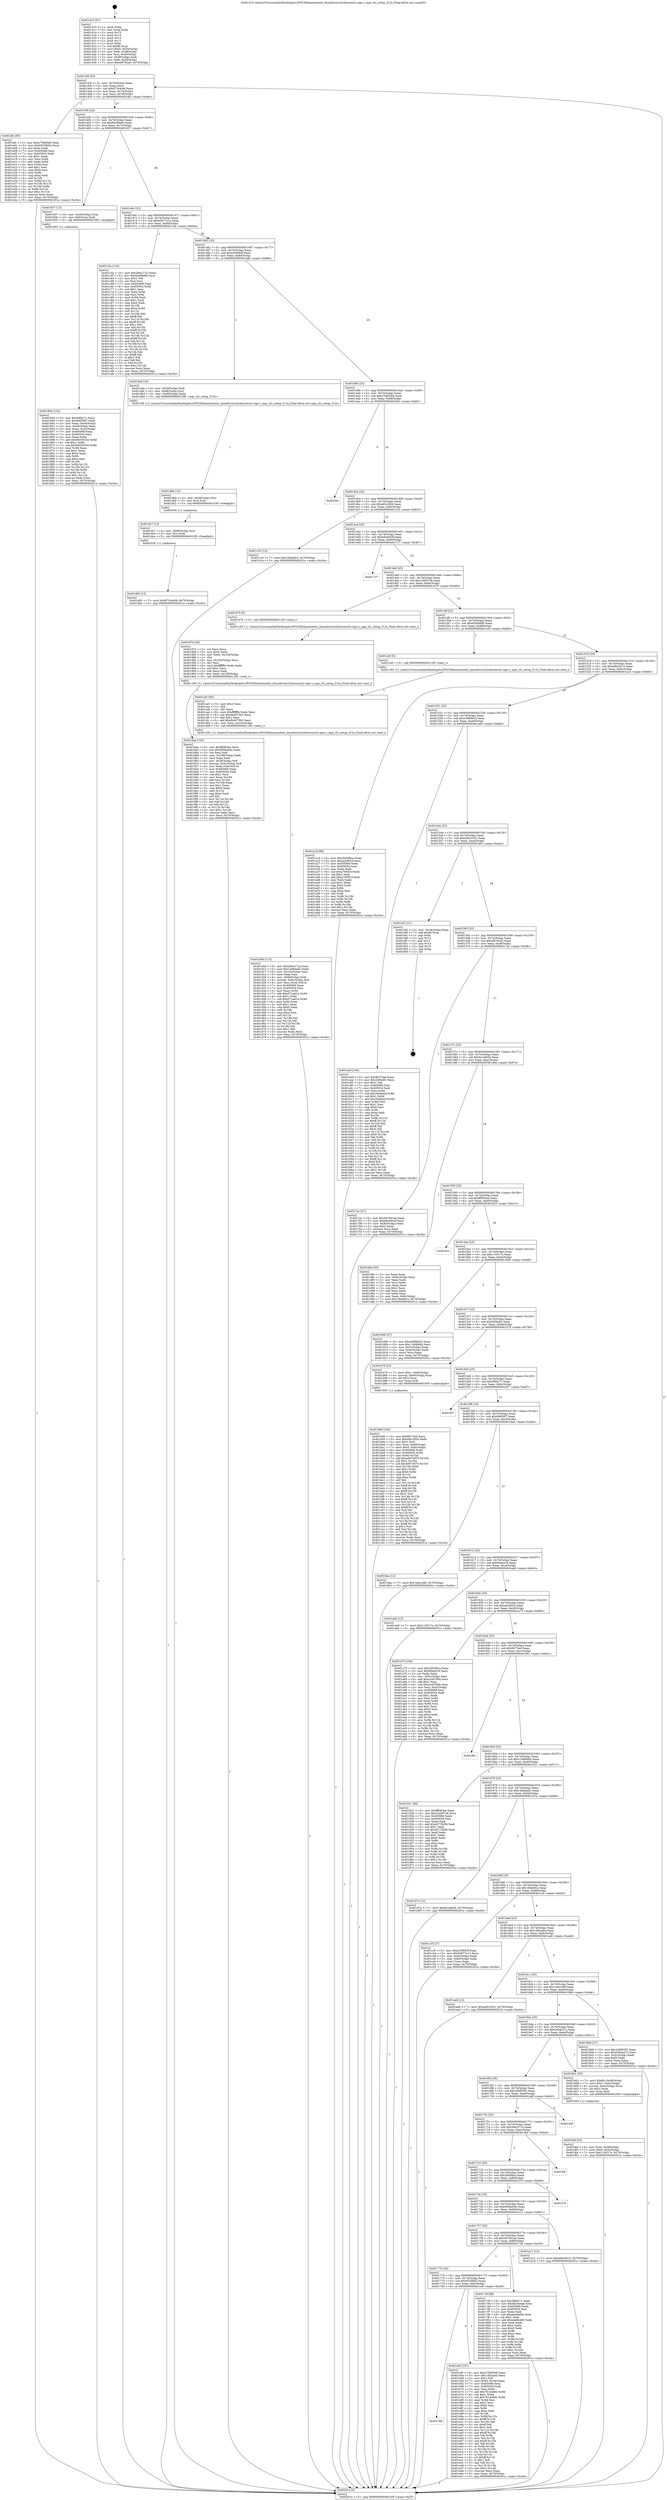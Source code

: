 digraph "0x401410" {
  label = "0x401410 (/mnt/c/Users/mathe/Desktop/tcc/POCII/binaries/extr_linuxdriversi2cbussesi2c-mpc.c_mpc_i2c_setup_512x_Final-ollvm.out::main(0))"
  labelloc = "t"
  node[shape=record]

  Entry [label="",width=0.3,height=0.3,shape=circle,fillcolor=black,style=filled]
  "0x40143f" [label="{
     0x40143f [23]\l
     | [instrs]\l
     &nbsp;&nbsp;0x40143f \<+3\>: mov -0x70(%rbp),%eax\l
     &nbsp;&nbsp;0x401442 \<+2\>: mov %eax,%ecx\l
     &nbsp;&nbsp;0x401444 \<+6\>: sub $0x873c4c06,%ecx\l
     &nbsp;&nbsp;0x40144a \<+3\>: mov %eax,-0x74(%rbp)\l
     &nbsp;&nbsp;0x40144d \<+3\>: mov %ecx,-0x78(%rbp)\l
     &nbsp;&nbsp;0x401450 \<+6\>: je 0000000000401dfc \<main+0x9ec\>\l
  }"]
  "0x401dfc" [label="{
     0x401dfc [83]\l
     | [instrs]\l
     &nbsp;&nbsp;0x401dfc \<+5\>: mov $0xa75695b6,%eax\l
     &nbsp;&nbsp;0x401e01 \<+5\>: mov $0x6535fb63,%ecx\l
     &nbsp;&nbsp;0x401e06 \<+2\>: xor %edx,%edx\l
     &nbsp;&nbsp;0x401e08 \<+7\>: mov 0x405068,%esi\l
     &nbsp;&nbsp;0x401e0f \<+7\>: mov 0x405054,%edi\l
     &nbsp;&nbsp;0x401e16 \<+3\>: sub $0x1,%edx\l
     &nbsp;&nbsp;0x401e19 \<+3\>: mov %esi,%r8d\l
     &nbsp;&nbsp;0x401e1c \<+3\>: add %edx,%r8d\l
     &nbsp;&nbsp;0x401e1f \<+4\>: imul %r8d,%esi\l
     &nbsp;&nbsp;0x401e23 \<+3\>: and $0x1,%esi\l
     &nbsp;&nbsp;0x401e26 \<+3\>: cmp $0x0,%esi\l
     &nbsp;&nbsp;0x401e29 \<+4\>: sete %r9b\l
     &nbsp;&nbsp;0x401e2d \<+3\>: cmp $0xa,%edi\l
     &nbsp;&nbsp;0x401e30 \<+4\>: setl %r10b\l
     &nbsp;&nbsp;0x401e34 \<+3\>: mov %r9b,%r11b\l
     &nbsp;&nbsp;0x401e37 \<+3\>: and %r10b,%r11b\l
     &nbsp;&nbsp;0x401e3a \<+3\>: xor %r10b,%r9b\l
     &nbsp;&nbsp;0x401e3d \<+3\>: or %r9b,%r11b\l
     &nbsp;&nbsp;0x401e40 \<+4\>: test $0x1,%r11b\l
     &nbsp;&nbsp;0x401e44 \<+3\>: cmovne %ecx,%eax\l
     &nbsp;&nbsp;0x401e47 \<+3\>: mov %eax,-0x70(%rbp)\l
     &nbsp;&nbsp;0x401e4a \<+5\>: jmp 000000000040201a \<main+0xc0a\>\l
  }"]
  "0x401456" [label="{
     0x401456 [22]\l
     | [instrs]\l
     &nbsp;&nbsp;0x401456 \<+5\>: jmp 000000000040145b \<main+0x4b\>\l
     &nbsp;&nbsp;0x40145b \<+3\>: mov -0x74(%rbp),%eax\l
     &nbsp;&nbsp;0x40145e \<+5\>: sub $0x8d1fbea6,%eax\l
     &nbsp;&nbsp;0x401463 \<+3\>: mov %eax,-0x7c(%rbp)\l
     &nbsp;&nbsp;0x401466 \<+6\>: je 0000000000401837 \<main+0x427\>\l
  }"]
  Exit [label="",width=0.3,height=0.3,shape=circle,fillcolor=black,style=filled,peripheries=2]
  "0x401837" [label="{
     0x401837 [13]\l
     | [instrs]\l
     &nbsp;&nbsp;0x401837 \<+4\>: mov -0x40(%rbp),%rax\l
     &nbsp;&nbsp;0x40183b \<+4\>: mov 0x8(%rax),%rdi\l
     &nbsp;&nbsp;0x40183f \<+5\>: call 0000000000401060 \<atoi@plt\>\l
     | [calls]\l
     &nbsp;&nbsp;0x401060 \{1\} (unknown)\l
  }"]
  "0x40146c" [label="{
     0x40146c [22]\l
     | [instrs]\l
     &nbsp;&nbsp;0x40146c \<+5\>: jmp 0000000000401471 \<main+0x61\>\l
     &nbsp;&nbsp;0x401471 \<+3\>: mov -0x74(%rbp),%eax\l
     &nbsp;&nbsp;0x401474 \<+5\>: sub $0x93677a12,%eax\l
     &nbsp;&nbsp;0x401479 \<+3\>: mov %eax,-0x80(%rbp)\l
     &nbsp;&nbsp;0x40147c \<+6\>: je 0000000000401c5a \<main+0x84a\>\l
  }"]
  "0x401789" [label="{
     0x401789\l
  }", style=dashed]
  "0x401c5a" [label="{
     0x401c5a [134]\l
     | [instrs]\l
     &nbsp;&nbsp;0x401c5a \<+5\>: mov $0x284c271e,%eax\l
     &nbsp;&nbsp;0x401c5f \<+5\>: mov $0xd200b6f6,%ecx\l
     &nbsp;&nbsp;0x401c64 \<+2\>: mov $0x1,%dl\l
     &nbsp;&nbsp;0x401c66 \<+2\>: xor %esi,%esi\l
     &nbsp;&nbsp;0x401c68 \<+7\>: mov 0x405068,%edi\l
     &nbsp;&nbsp;0x401c6f \<+8\>: mov 0x405054,%r8d\l
     &nbsp;&nbsp;0x401c77 \<+3\>: sub $0x1,%esi\l
     &nbsp;&nbsp;0x401c7a \<+3\>: mov %edi,%r9d\l
     &nbsp;&nbsp;0x401c7d \<+3\>: add %esi,%r9d\l
     &nbsp;&nbsp;0x401c80 \<+4\>: imul %r9d,%edi\l
     &nbsp;&nbsp;0x401c84 \<+3\>: and $0x1,%edi\l
     &nbsp;&nbsp;0x401c87 \<+3\>: cmp $0x0,%edi\l
     &nbsp;&nbsp;0x401c8a \<+4\>: sete %r10b\l
     &nbsp;&nbsp;0x401c8e \<+4\>: cmp $0xa,%r8d\l
     &nbsp;&nbsp;0x401c92 \<+4\>: setl %r11b\l
     &nbsp;&nbsp;0x401c96 \<+3\>: mov %r10b,%bl\l
     &nbsp;&nbsp;0x401c99 \<+3\>: xor $0xff,%bl\l
     &nbsp;&nbsp;0x401c9c \<+3\>: mov %r11b,%r14b\l
     &nbsp;&nbsp;0x401c9f \<+4\>: xor $0xff,%r14b\l
     &nbsp;&nbsp;0x401ca3 \<+3\>: xor $0x1,%dl\l
     &nbsp;&nbsp;0x401ca6 \<+3\>: mov %bl,%r15b\l
     &nbsp;&nbsp;0x401ca9 \<+4\>: and $0xff,%r15b\l
     &nbsp;&nbsp;0x401cad \<+3\>: and %dl,%r10b\l
     &nbsp;&nbsp;0x401cb0 \<+3\>: mov %r14b,%r12b\l
     &nbsp;&nbsp;0x401cb3 \<+4\>: and $0xff,%r12b\l
     &nbsp;&nbsp;0x401cb7 \<+3\>: and %dl,%r11b\l
     &nbsp;&nbsp;0x401cba \<+3\>: or %r10b,%r15b\l
     &nbsp;&nbsp;0x401cbd \<+3\>: or %r11b,%r12b\l
     &nbsp;&nbsp;0x401cc0 \<+3\>: xor %r12b,%r15b\l
     &nbsp;&nbsp;0x401cc3 \<+3\>: or %r14b,%bl\l
     &nbsp;&nbsp;0x401cc6 \<+3\>: xor $0xff,%bl\l
     &nbsp;&nbsp;0x401cc9 \<+3\>: or $0x1,%dl\l
     &nbsp;&nbsp;0x401ccc \<+2\>: and %dl,%bl\l
     &nbsp;&nbsp;0x401cce \<+3\>: or %bl,%r15b\l
     &nbsp;&nbsp;0x401cd1 \<+4\>: test $0x1,%r15b\l
     &nbsp;&nbsp;0x401cd5 \<+3\>: cmovne %ecx,%eax\l
     &nbsp;&nbsp;0x401cd8 \<+3\>: mov %eax,-0x70(%rbp)\l
     &nbsp;&nbsp;0x401cdb \<+5\>: jmp 000000000040201a \<main+0xc0a\>\l
  }"]
  "0x401482" [label="{
     0x401482 [25]\l
     | [instrs]\l
     &nbsp;&nbsp;0x401482 \<+5\>: jmp 0000000000401487 \<main+0x77\>\l
     &nbsp;&nbsp;0x401487 \<+3\>: mov -0x74(%rbp),%eax\l
     &nbsp;&nbsp;0x40148a \<+5\>: sub $0xa52f993f,%eax\l
     &nbsp;&nbsp;0x40148f \<+6\>: mov %eax,-0x84(%rbp)\l
     &nbsp;&nbsp;0x401495 \<+6\>: je 0000000000401dab \<main+0x99b\>\l
  }"]
  "0x401e4f" [label="{
     0x401e4f [151]\l
     | [instrs]\l
     &nbsp;&nbsp;0x401e4f \<+5\>: mov $0xa75695b6,%eax\l
     &nbsp;&nbsp;0x401e54 \<+5\>: mov $0x1df2cabd,%ecx\l
     &nbsp;&nbsp;0x401e59 \<+2\>: mov $0x1,%dl\l
     &nbsp;&nbsp;0x401e5b \<+7\>: movl $0x0,-0x34(%rbp)\l
     &nbsp;&nbsp;0x401e62 \<+7\>: mov 0x405068,%esi\l
     &nbsp;&nbsp;0x401e69 \<+7\>: mov 0x405054,%edi\l
     &nbsp;&nbsp;0x401e70 \<+3\>: mov %esi,%r8d\l
     &nbsp;&nbsp;0x401e73 \<+7\>: add $0x761dc8d2,%r8d\l
     &nbsp;&nbsp;0x401e7a \<+4\>: sub $0x1,%r8d\l
     &nbsp;&nbsp;0x401e7e \<+7\>: sub $0x761dc8d2,%r8d\l
     &nbsp;&nbsp;0x401e85 \<+4\>: imul %r8d,%esi\l
     &nbsp;&nbsp;0x401e89 \<+3\>: and $0x1,%esi\l
     &nbsp;&nbsp;0x401e8c \<+3\>: cmp $0x0,%esi\l
     &nbsp;&nbsp;0x401e8f \<+4\>: sete %r9b\l
     &nbsp;&nbsp;0x401e93 \<+3\>: cmp $0xa,%edi\l
     &nbsp;&nbsp;0x401e96 \<+4\>: setl %r10b\l
     &nbsp;&nbsp;0x401e9a \<+3\>: mov %r9b,%r11b\l
     &nbsp;&nbsp;0x401e9d \<+4\>: xor $0xff,%r11b\l
     &nbsp;&nbsp;0x401ea1 \<+3\>: mov %r10b,%bl\l
     &nbsp;&nbsp;0x401ea4 \<+3\>: xor $0xff,%bl\l
     &nbsp;&nbsp;0x401ea7 \<+3\>: xor $0x1,%dl\l
     &nbsp;&nbsp;0x401eaa \<+3\>: mov %r11b,%r14b\l
     &nbsp;&nbsp;0x401ead \<+4\>: and $0xff,%r14b\l
     &nbsp;&nbsp;0x401eb1 \<+3\>: and %dl,%r9b\l
     &nbsp;&nbsp;0x401eb4 \<+3\>: mov %bl,%r15b\l
     &nbsp;&nbsp;0x401eb7 \<+4\>: and $0xff,%r15b\l
     &nbsp;&nbsp;0x401ebb \<+3\>: and %dl,%r10b\l
     &nbsp;&nbsp;0x401ebe \<+3\>: or %r9b,%r14b\l
     &nbsp;&nbsp;0x401ec1 \<+3\>: or %r10b,%r15b\l
     &nbsp;&nbsp;0x401ec4 \<+3\>: xor %r15b,%r14b\l
     &nbsp;&nbsp;0x401ec7 \<+3\>: or %bl,%r11b\l
     &nbsp;&nbsp;0x401eca \<+4\>: xor $0xff,%r11b\l
     &nbsp;&nbsp;0x401ece \<+3\>: or $0x1,%dl\l
     &nbsp;&nbsp;0x401ed1 \<+3\>: and %dl,%r11b\l
     &nbsp;&nbsp;0x401ed4 \<+3\>: or %r11b,%r14b\l
     &nbsp;&nbsp;0x401ed7 \<+4\>: test $0x1,%r14b\l
     &nbsp;&nbsp;0x401edb \<+3\>: cmovne %ecx,%eax\l
     &nbsp;&nbsp;0x401ede \<+3\>: mov %eax,-0x70(%rbp)\l
     &nbsp;&nbsp;0x401ee1 \<+5\>: jmp 000000000040201a \<main+0xc0a\>\l
  }"]
  "0x401dab" [label="{
     0x401dab [16]\l
     | [instrs]\l
     &nbsp;&nbsp;0x401dab \<+4\>: mov -0x58(%rbp),%rdi\l
     &nbsp;&nbsp;0x401daf \<+4\>: mov -0x68(%rbp),%rsi\l
     &nbsp;&nbsp;0x401db3 \<+3\>: mov -0x48(%rbp),%edx\l
     &nbsp;&nbsp;0x401db6 \<+5\>: call 00000000004013f0 \<mpc_i2c_setup_512x\>\l
     | [calls]\l
     &nbsp;&nbsp;0x4013f0 \{1\} (/mnt/c/Users/mathe/Desktop/tcc/POCII/binaries/extr_linuxdriversi2cbussesi2c-mpc.c_mpc_i2c_setup_512x_Final-ollvm.out::mpc_i2c_setup_512x)\l
  }"]
  "0x40149b" [label="{
     0x40149b [25]\l
     | [instrs]\l
     &nbsp;&nbsp;0x40149b \<+5\>: jmp 00000000004014a0 \<main+0x90\>\l
     &nbsp;&nbsp;0x4014a0 \<+3\>: mov -0x74(%rbp),%eax\l
     &nbsp;&nbsp;0x4014a3 \<+5\>: sub $0xa75695b6,%eax\l
     &nbsp;&nbsp;0x4014a8 \<+6\>: mov %eax,-0x88(%rbp)\l
     &nbsp;&nbsp;0x4014ae \<+6\>: je 000000000040200c \<main+0xbfc\>\l
  }"]
  "0x401dd3" [label="{
     0x401dd3 [12]\l
     | [instrs]\l
     &nbsp;&nbsp;0x401dd3 \<+7\>: movl $0x873c4c06,-0x70(%rbp)\l
     &nbsp;&nbsp;0x401dda \<+5\>: jmp 000000000040201a \<main+0xc0a\>\l
  }"]
  "0x40200c" [label="{
     0x40200c\l
  }", style=dashed]
  "0x4014b4" [label="{
     0x4014b4 [25]\l
     | [instrs]\l
     &nbsp;&nbsp;0x4014b4 \<+5\>: jmp 00000000004014b9 \<main+0xa9\>\l
     &nbsp;&nbsp;0x4014b9 \<+3\>: mov -0x74(%rbp),%eax\l
     &nbsp;&nbsp;0x4014bc \<+5\>: sub $0xa92c3f2d,%eax\l
     &nbsp;&nbsp;0x4014c1 \<+6\>: mov %eax,-0x8c(%rbp)\l
     &nbsp;&nbsp;0x4014c7 \<+6\>: je 0000000000401c33 \<main+0x823\>\l
  }"]
  "0x401dc7" [label="{
     0x401dc7 [12]\l
     | [instrs]\l
     &nbsp;&nbsp;0x401dc7 \<+4\>: mov -0x68(%rbp),%rsi\l
     &nbsp;&nbsp;0x401dcb \<+3\>: mov %rsi,%rdi\l
     &nbsp;&nbsp;0x401dce \<+5\>: call 0000000000401030 \<free@plt\>\l
     | [calls]\l
     &nbsp;&nbsp;0x401030 \{1\} (unknown)\l
  }"]
  "0x401c33" [label="{
     0x401c33 [12]\l
     | [instrs]\l
     &nbsp;&nbsp;0x401c33 \<+7\>: movl $0x16bebf1e,-0x70(%rbp)\l
     &nbsp;&nbsp;0x401c3a \<+5\>: jmp 000000000040201a \<main+0xc0a\>\l
  }"]
  "0x4014cd" [label="{
     0x4014cd [25]\l
     | [instrs]\l
     &nbsp;&nbsp;0x4014cd \<+5\>: jmp 00000000004014d2 \<main+0xc2\>\l
     &nbsp;&nbsp;0x4014d2 \<+3\>: mov -0x74(%rbp),%eax\l
     &nbsp;&nbsp;0x4014d5 \<+5\>: sub $0xb8cb9d3f,%eax\l
     &nbsp;&nbsp;0x4014da \<+6\>: mov %eax,-0x90(%rbp)\l
     &nbsp;&nbsp;0x4014e0 \<+6\>: je 00000000004017c7 \<main+0x3b7\>\l
  }"]
  "0x401dbb" [label="{
     0x401dbb [12]\l
     | [instrs]\l
     &nbsp;&nbsp;0x401dbb \<+4\>: mov -0x58(%rbp),%rsi\l
     &nbsp;&nbsp;0x401dbf \<+3\>: mov %rsi,%rdi\l
     &nbsp;&nbsp;0x401dc2 \<+5\>: call 0000000000401030 \<free@plt\>\l
     | [calls]\l
     &nbsp;&nbsp;0x401030 \{1\} (unknown)\l
  }"]
  "0x4017c7" [label="{
     0x4017c7\l
  }", style=dashed]
  "0x4014e6" [label="{
     0x4014e6 [25]\l
     | [instrs]\l
     &nbsp;&nbsp;0x4014e6 \<+5\>: jmp 00000000004014eb \<main+0xdb\>\l
     &nbsp;&nbsp;0x4014eb \<+3\>: mov -0x74(%rbp),%eax\l
     &nbsp;&nbsp;0x4014ee \<+5\>: sub $0xc24007c8,%eax\l
     &nbsp;&nbsp;0x4014f3 \<+6\>: mov %eax,-0x94(%rbp)\l
     &nbsp;&nbsp;0x4014f9 \<+6\>: je 0000000000401979 \<main+0x569\>\l
  }"]
  "0x401d0d" [label="{
     0x401d0d [113]\l
     | [instrs]\l
     &nbsp;&nbsp;0x401d0d \<+5\>: mov $0x284c271e,%ecx\l
     &nbsp;&nbsp;0x401d12 \<+5\>: mov $0x14dbbad2,%edx\l
     &nbsp;&nbsp;0x401d17 \<+6\>: mov -0x10c(%rbp),%esi\l
     &nbsp;&nbsp;0x401d1d \<+3\>: imul %eax,%esi\l
     &nbsp;&nbsp;0x401d20 \<+4\>: mov -0x68(%rbp),%rdi\l
     &nbsp;&nbsp;0x401d24 \<+4\>: movslq -0x6c(%rbp),%r8\l
     &nbsp;&nbsp;0x401d28 \<+4\>: mov %esi,(%rdi,%r8,4)\l
     &nbsp;&nbsp;0x401d2c \<+7\>: mov 0x405068,%eax\l
     &nbsp;&nbsp;0x401d33 \<+7\>: mov 0x405054,%esi\l
     &nbsp;&nbsp;0x401d3a \<+3\>: mov %eax,%r9d\l
     &nbsp;&nbsp;0x401d3d \<+7\>: add $0xd71aef1a,%r9d\l
     &nbsp;&nbsp;0x401d44 \<+4\>: sub $0x1,%r9d\l
     &nbsp;&nbsp;0x401d48 \<+7\>: sub $0xd71aef1a,%r9d\l
     &nbsp;&nbsp;0x401d4f \<+4\>: imul %r9d,%eax\l
     &nbsp;&nbsp;0x401d53 \<+3\>: and $0x1,%eax\l
     &nbsp;&nbsp;0x401d56 \<+3\>: cmp $0x0,%eax\l
     &nbsp;&nbsp;0x401d59 \<+4\>: sete %r10b\l
     &nbsp;&nbsp;0x401d5d \<+3\>: cmp $0xa,%esi\l
     &nbsp;&nbsp;0x401d60 \<+4\>: setl %r11b\l
     &nbsp;&nbsp;0x401d64 \<+3\>: mov %r10b,%bl\l
     &nbsp;&nbsp;0x401d67 \<+3\>: and %r11b,%bl\l
     &nbsp;&nbsp;0x401d6a \<+3\>: xor %r11b,%r10b\l
     &nbsp;&nbsp;0x401d6d \<+3\>: or %r10b,%bl\l
     &nbsp;&nbsp;0x401d70 \<+3\>: test $0x1,%bl\l
     &nbsp;&nbsp;0x401d73 \<+3\>: cmovne %edx,%ecx\l
     &nbsp;&nbsp;0x401d76 \<+3\>: mov %ecx,-0x70(%rbp)\l
     &nbsp;&nbsp;0x401d79 \<+5\>: jmp 000000000040201a \<main+0xc0a\>\l
  }"]
  "0x401979" [label="{
     0x401979 [5]\l
     | [instrs]\l
     &nbsp;&nbsp;0x401979 \<+5\>: call 0000000000401160 \<next_i\>\l
     | [calls]\l
     &nbsp;&nbsp;0x401160 \{1\} (/mnt/c/Users/mathe/Desktop/tcc/POCII/binaries/extr_linuxdriversi2cbussesi2c-mpc.c_mpc_i2c_setup_512x_Final-ollvm.out::next_i)\l
  }"]
  "0x4014ff" [label="{
     0x4014ff [25]\l
     | [instrs]\l
     &nbsp;&nbsp;0x4014ff \<+5\>: jmp 0000000000401504 \<main+0xf4\>\l
     &nbsp;&nbsp;0x401504 \<+3\>: mov -0x74(%rbp),%eax\l
     &nbsp;&nbsp;0x401507 \<+5\>: sub $0xd200b6f6,%eax\l
     &nbsp;&nbsp;0x40150c \<+6\>: mov %eax,-0x98(%rbp)\l
     &nbsp;&nbsp;0x401512 \<+6\>: je 0000000000401ce0 \<main+0x8d0\>\l
  }"]
  "0x401ce5" [label="{
     0x401ce5 [40]\l
     | [instrs]\l
     &nbsp;&nbsp;0x401ce5 \<+5\>: mov $0x2,%ecx\l
     &nbsp;&nbsp;0x401cea \<+1\>: cltd\l
     &nbsp;&nbsp;0x401ceb \<+2\>: idiv %ecx\l
     &nbsp;&nbsp;0x401ced \<+6\>: imul $0xfffffffe,%edx,%ecx\l
     &nbsp;&nbsp;0x401cf3 \<+6\>: sub $0xdb407562,%ecx\l
     &nbsp;&nbsp;0x401cf9 \<+3\>: add $0x1,%ecx\l
     &nbsp;&nbsp;0x401cfc \<+6\>: add $0xdb407562,%ecx\l
     &nbsp;&nbsp;0x401d02 \<+6\>: mov %ecx,-0x10c(%rbp)\l
     &nbsp;&nbsp;0x401d08 \<+5\>: call 0000000000401160 \<next_i\>\l
     | [calls]\l
     &nbsp;&nbsp;0x401160 \{1\} (/mnt/c/Users/mathe/Desktop/tcc/POCII/binaries/extr_linuxdriversi2cbussesi2c-mpc.c_mpc_i2c_setup_512x_Final-ollvm.out::next_i)\l
  }"]
  "0x401ce0" [label="{
     0x401ce0 [5]\l
     | [instrs]\l
     &nbsp;&nbsp;0x401ce0 \<+5\>: call 0000000000401160 \<next_i\>\l
     | [calls]\l
     &nbsp;&nbsp;0x401160 \{1\} (/mnt/c/Users/mathe/Desktop/tcc/POCII/binaries/extr_linuxdriversi2cbussesi2c-mpc.c_mpc_i2c_setup_512x_Final-ollvm.out::next_i)\l
  }"]
  "0x401518" [label="{
     0x401518 [25]\l
     | [instrs]\l
     &nbsp;&nbsp;0x401518 \<+5\>: jmp 000000000040151d \<main+0x10d\>\l
     &nbsp;&nbsp;0x40151d \<+3\>: mov -0x74(%rbp),%eax\l
     &nbsp;&nbsp;0x401520 \<+5\>: sub $0xdd6c0012,%eax\l
     &nbsp;&nbsp;0x401525 \<+6\>: mov %eax,-0x9c(%rbp)\l
     &nbsp;&nbsp;0x40152b \<+6\>: je 0000000000401a1d \<main+0x60d\>\l
  }"]
  "0x401b90" [label="{
     0x401b90 [163]\l
     | [instrs]\l
     &nbsp;&nbsp;0x401b90 \<+5\>: mov $0xf6273ed,%ecx\l
     &nbsp;&nbsp;0x401b95 \<+5\>: mov $0xa92c3f2d,%edx\l
     &nbsp;&nbsp;0x401b9a \<+3\>: mov $0x1,%sil\l
     &nbsp;&nbsp;0x401b9d \<+4\>: mov %rax,-0x68(%rbp)\l
     &nbsp;&nbsp;0x401ba1 \<+7\>: movl $0x0,-0x6c(%rbp)\l
     &nbsp;&nbsp;0x401ba8 \<+8\>: mov 0x405068,%r8d\l
     &nbsp;&nbsp;0x401bb0 \<+8\>: mov 0x405054,%r9d\l
     &nbsp;&nbsp;0x401bb8 \<+3\>: mov %r8d,%r10d\l
     &nbsp;&nbsp;0x401bbb \<+7\>: add $0xe0674070,%r10d\l
     &nbsp;&nbsp;0x401bc2 \<+4\>: sub $0x1,%r10d\l
     &nbsp;&nbsp;0x401bc6 \<+7\>: sub $0xe0674070,%r10d\l
     &nbsp;&nbsp;0x401bcd \<+4\>: imul %r10d,%r8d\l
     &nbsp;&nbsp;0x401bd1 \<+4\>: and $0x1,%r8d\l
     &nbsp;&nbsp;0x401bd5 \<+4\>: cmp $0x0,%r8d\l
     &nbsp;&nbsp;0x401bd9 \<+4\>: sete %r11b\l
     &nbsp;&nbsp;0x401bdd \<+4\>: cmp $0xa,%r9d\l
     &nbsp;&nbsp;0x401be1 \<+3\>: setl %bl\l
     &nbsp;&nbsp;0x401be4 \<+3\>: mov %r11b,%r14b\l
     &nbsp;&nbsp;0x401be7 \<+4\>: xor $0xff,%r14b\l
     &nbsp;&nbsp;0x401beb \<+3\>: mov %bl,%r15b\l
     &nbsp;&nbsp;0x401bee \<+4\>: xor $0xff,%r15b\l
     &nbsp;&nbsp;0x401bf2 \<+4\>: xor $0x1,%sil\l
     &nbsp;&nbsp;0x401bf6 \<+3\>: mov %r14b,%r12b\l
     &nbsp;&nbsp;0x401bf9 \<+4\>: and $0xff,%r12b\l
     &nbsp;&nbsp;0x401bfd \<+3\>: and %sil,%r11b\l
     &nbsp;&nbsp;0x401c00 \<+3\>: mov %r15b,%r13b\l
     &nbsp;&nbsp;0x401c03 \<+4\>: and $0xff,%r13b\l
     &nbsp;&nbsp;0x401c07 \<+3\>: and %sil,%bl\l
     &nbsp;&nbsp;0x401c0a \<+3\>: or %r11b,%r12b\l
     &nbsp;&nbsp;0x401c0d \<+3\>: or %bl,%r13b\l
     &nbsp;&nbsp;0x401c10 \<+3\>: xor %r13b,%r12b\l
     &nbsp;&nbsp;0x401c13 \<+3\>: or %r15b,%r14b\l
     &nbsp;&nbsp;0x401c16 \<+4\>: xor $0xff,%r14b\l
     &nbsp;&nbsp;0x401c1a \<+4\>: or $0x1,%sil\l
     &nbsp;&nbsp;0x401c1e \<+3\>: and %sil,%r14b\l
     &nbsp;&nbsp;0x401c21 \<+3\>: or %r14b,%r12b\l
     &nbsp;&nbsp;0x401c24 \<+4\>: test $0x1,%r12b\l
     &nbsp;&nbsp;0x401c28 \<+3\>: cmovne %edx,%ecx\l
     &nbsp;&nbsp;0x401c2b \<+3\>: mov %ecx,-0x70(%rbp)\l
     &nbsp;&nbsp;0x401c2e \<+5\>: jmp 000000000040201a \<main+0xc0a\>\l
  }"]
  "0x401a1d" [label="{
     0x401a1d [88]\l
     | [instrs]\l
     &nbsp;&nbsp;0x401a1d \<+5\>: mov $0x2b93fbca,%eax\l
     &nbsp;&nbsp;0x401a22 \<+5\>: mov $0xaa2d024,%ecx\l
     &nbsp;&nbsp;0x401a27 \<+7\>: mov 0x405068,%edx\l
     &nbsp;&nbsp;0x401a2e \<+7\>: mov 0x405054,%esi\l
     &nbsp;&nbsp;0x401a35 \<+2\>: mov %edx,%edi\l
     &nbsp;&nbsp;0x401a37 \<+6\>: sub $0xa795f51f,%edi\l
     &nbsp;&nbsp;0x401a3d \<+3\>: sub $0x1,%edi\l
     &nbsp;&nbsp;0x401a40 \<+6\>: add $0xa795f51f,%edi\l
     &nbsp;&nbsp;0x401a46 \<+3\>: imul %edi,%edx\l
     &nbsp;&nbsp;0x401a49 \<+3\>: and $0x1,%edx\l
     &nbsp;&nbsp;0x401a4c \<+3\>: cmp $0x0,%edx\l
     &nbsp;&nbsp;0x401a4f \<+4\>: sete %r8b\l
     &nbsp;&nbsp;0x401a53 \<+3\>: cmp $0xa,%esi\l
     &nbsp;&nbsp;0x401a56 \<+4\>: setl %r9b\l
     &nbsp;&nbsp;0x401a5a \<+3\>: mov %r8b,%r10b\l
     &nbsp;&nbsp;0x401a5d \<+3\>: and %r9b,%r10b\l
     &nbsp;&nbsp;0x401a60 \<+3\>: xor %r9b,%r8b\l
     &nbsp;&nbsp;0x401a63 \<+3\>: or %r8b,%r10b\l
     &nbsp;&nbsp;0x401a66 \<+4\>: test $0x1,%r10b\l
     &nbsp;&nbsp;0x401a6a \<+3\>: cmovne %ecx,%eax\l
     &nbsp;&nbsp;0x401a6d \<+3\>: mov %eax,-0x70(%rbp)\l
     &nbsp;&nbsp;0x401a70 \<+5\>: jmp 000000000040201a \<main+0xc0a\>\l
  }"]
  "0x401531" [label="{
     0x401531 [25]\l
     | [instrs]\l
     &nbsp;&nbsp;0x401531 \<+5\>: jmp 0000000000401536 \<main+0x126\>\l
     &nbsp;&nbsp;0x401536 \<+3\>: mov -0x74(%rbp),%eax\l
     &nbsp;&nbsp;0x401539 \<+5\>: sub $0xe3986b33,%eax\l
     &nbsp;&nbsp;0x40153e \<+6\>: mov %eax,-0xa0(%rbp)\l
     &nbsp;&nbsp;0x401544 \<+6\>: je 0000000000401ae9 \<main+0x6d9\>\l
  }"]
  "0x4019aa" [label="{
     0x4019aa [103]\l
     | [instrs]\l
     &nbsp;&nbsp;0x4019aa \<+5\>: mov $0xfff383ee,%ecx\l
     &nbsp;&nbsp;0x4019af \<+5\>: mov $0x595beb5e,%edx\l
     &nbsp;&nbsp;0x4019b4 \<+2\>: xor %esi,%esi\l
     &nbsp;&nbsp;0x4019b6 \<+6\>: mov -0x108(%rbp),%edi\l
     &nbsp;&nbsp;0x4019bc \<+3\>: imul %eax,%edi\l
     &nbsp;&nbsp;0x4019bf \<+4\>: mov -0x58(%rbp),%r8\l
     &nbsp;&nbsp;0x4019c3 \<+4\>: movslq -0x5c(%rbp),%r9\l
     &nbsp;&nbsp;0x4019c7 \<+4\>: mov %edi,(%r8,%r9,4)\l
     &nbsp;&nbsp;0x4019cb \<+7\>: mov 0x405068,%eax\l
     &nbsp;&nbsp;0x4019d2 \<+7\>: mov 0x405054,%edi\l
     &nbsp;&nbsp;0x4019d9 \<+3\>: sub $0x1,%esi\l
     &nbsp;&nbsp;0x4019dc \<+3\>: mov %eax,%r10d\l
     &nbsp;&nbsp;0x4019df \<+3\>: add %esi,%r10d\l
     &nbsp;&nbsp;0x4019e2 \<+4\>: imul %r10d,%eax\l
     &nbsp;&nbsp;0x4019e6 \<+3\>: and $0x1,%eax\l
     &nbsp;&nbsp;0x4019e9 \<+3\>: cmp $0x0,%eax\l
     &nbsp;&nbsp;0x4019ec \<+4\>: sete %r11b\l
     &nbsp;&nbsp;0x4019f0 \<+3\>: cmp $0xa,%edi\l
     &nbsp;&nbsp;0x4019f3 \<+3\>: setl %bl\l
     &nbsp;&nbsp;0x4019f6 \<+3\>: mov %r11b,%r14b\l
     &nbsp;&nbsp;0x4019f9 \<+3\>: and %bl,%r14b\l
     &nbsp;&nbsp;0x4019fc \<+3\>: xor %bl,%r11b\l
     &nbsp;&nbsp;0x4019ff \<+3\>: or %r11b,%r14b\l
     &nbsp;&nbsp;0x401a02 \<+4\>: test $0x1,%r14b\l
     &nbsp;&nbsp;0x401a06 \<+3\>: cmovne %edx,%ecx\l
     &nbsp;&nbsp;0x401a09 \<+3\>: mov %ecx,-0x70(%rbp)\l
     &nbsp;&nbsp;0x401a0c \<+5\>: jmp 000000000040201a \<main+0xc0a\>\l
  }"]
  "0x401ae9" [label="{
     0x401ae9 [144]\l
     | [instrs]\l
     &nbsp;&nbsp;0x401ae9 \<+5\>: mov $0xf6273ed,%eax\l
     &nbsp;&nbsp;0x401aee \<+5\>: mov $0x420bc81,%ecx\l
     &nbsp;&nbsp;0x401af3 \<+2\>: mov $0x1,%dl\l
     &nbsp;&nbsp;0x401af5 \<+7\>: mov 0x405068,%esi\l
     &nbsp;&nbsp;0x401afc \<+7\>: mov 0x405054,%edi\l
     &nbsp;&nbsp;0x401b03 \<+3\>: mov %esi,%r8d\l
     &nbsp;&nbsp;0x401b06 \<+7\>: sub $0x35e9eecf,%r8d\l
     &nbsp;&nbsp;0x401b0d \<+4\>: sub $0x1,%r8d\l
     &nbsp;&nbsp;0x401b11 \<+7\>: add $0x35e9eecf,%r8d\l
     &nbsp;&nbsp;0x401b18 \<+4\>: imul %r8d,%esi\l
     &nbsp;&nbsp;0x401b1c \<+3\>: and $0x1,%esi\l
     &nbsp;&nbsp;0x401b1f \<+3\>: cmp $0x0,%esi\l
     &nbsp;&nbsp;0x401b22 \<+4\>: sete %r9b\l
     &nbsp;&nbsp;0x401b26 \<+3\>: cmp $0xa,%edi\l
     &nbsp;&nbsp;0x401b29 \<+4\>: setl %r10b\l
     &nbsp;&nbsp;0x401b2d \<+3\>: mov %r9b,%r11b\l
     &nbsp;&nbsp;0x401b30 \<+4\>: xor $0xff,%r11b\l
     &nbsp;&nbsp;0x401b34 \<+3\>: mov %r10b,%bl\l
     &nbsp;&nbsp;0x401b37 \<+3\>: xor $0xff,%bl\l
     &nbsp;&nbsp;0x401b3a \<+3\>: xor $0x0,%dl\l
     &nbsp;&nbsp;0x401b3d \<+3\>: mov %r11b,%r14b\l
     &nbsp;&nbsp;0x401b40 \<+4\>: and $0x0,%r14b\l
     &nbsp;&nbsp;0x401b44 \<+3\>: and %dl,%r9b\l
     &nbsp;&nbsp;0x401b47 \<+3\>: mov %bl,%r15b\l
     &nbsp;&nbsp;0x401b4a \<+4\>: and $0x0,%r15b\l
     &nbsp;&nbsp;0x401b4e \<+3\>: and %dl,%r10b\l
     &nbsp;&nbsp;0x401b51 \<+3\>: or %r9b,%r14b\l
     &nbsp;&nbsp;0x401b54 \<+3\>: or %r10b,%r15b\l
     &nbsp;&nbsp;0x401b57 \<+3\>: xor %r15b,%r14b\l
     &nbsp;&nbsp;0x401b5a \<+3\>: or %bl,%r11b\l
     &nbsp;&nbsp;0x401b5d \<+4\>: xor $0xff,%r11b\l
     &nbsp;&nbsp;0x401b61 \<+3\>: or $0x0,%dl\l
     &nbsp;&nbsp;0x401b64 \<+3\>: and %dl,%r11b\l
     &nbsp;&nbsp;0x401b67 \<+3\>: or %r11b,%r14b\l
     &nbsp;&nbsp;0x401b6a \<+4\>: test $0x1,%r14b\l
     &nbsp;&nbsp;0x401b6e \<+3\>: cmovne %ecx,%eax\l
     &nbsp;&nbsp;0x401b71 \<+3\>: mov %eax,-0x70(%rbp)\l
     &nbsp;&nbsp;0x401b74 \<+5\>: jmp 000000000040201a \<main+0xc0a\>\l
  }"]
  "0x40154a" [label="{
     0x40154a [25]\l
     | [instrs]\l
     &nbsp;&nbsp;0x40154a \<+5\>: jmp 000000000040154f \<main+0x13f\>\l
     &nbsp;&nbsp;0x40154f \<+3\>: mov -0x74(%rbp),%eax\l
     &nbsp;&nbsp;0x401552 \<+5\>: sub $0xe481d351,%eax\l
     &nbsp;&nbsp;0x401557 \<+6\>: mov %eax,-0xa4(%rbp)\l
     &nbsp;&nbsp;0x40155d \<+6\>: je 0000000000401ef2 \<main+0xae2\>\l
  }"]
  "0x40197e" [label="{
     0x40197e [44]\l
     | [instrs]\l
     &nbsp;&nbsp;0x40197e \<+2\>: xor %ecx,%ecx\l
     &nbsp;&nbsp;0x401980 \<+5\>: mov $0x2,%edx\l
     &nbsp;&nbsp;0x401985 \<+6\>: mov %edx,-0x104(%rbp)\l
     &nbsp;&nbsp;0x40198b \<+1\>: cltd\l
     &nbsp;&nbsp;0x40198c \<+6\>: mov -0x104(%rbp),%esi\l
     &nbsp;&nbsp;0x401992 \<+2\>: idiv %esi\l
     &nbsp;&nbsp;0x401994 \<+6\>: imul $0xfffffffe,%edx,%edx\l
     &nbsp;&nbsp;0x40199a \<+3\>: sub $0x1,%ecx\l
     &nbsp;&nbsp;0x40199d \<+2\>: sub %ecx,%edx\l
     &nbsp;&nbsp;0x40199f \<+6\>: mov %edx,-0x108(%rbp)\l
     &nbsp;&nbsp;0x4019a5 \<+5\>: call 0000000000401160 \<next_i\>\l
     | [calls]\l
     &nbsp;&nbsp;0x401160 \{1\} (/mnt/c/Users/mathe/Desktop/tcc/POCII/binaries/extr_linuxdriversi2cbussesi2c-mpc.c_mpc_i2c_setup_512x_Final-ollvm.out::next_i)\l
  }"]
  "0x401ef2" [label="{
     0x401ef2 [21]\l
     | [instrs]\l
     &nbsp;&nbsp;0x401ef2 \<+3\>: mov -0x34(%rbp),%eax\l
     &nbsp;&nbsp;0x401ef5 \<+7\>: add $0xf8,%rsp\l
     &nbsp;&nbsp;0x401efc \<+1\>: pop %rbx\l
     &nbsp;&nbsp;0x401efd \<+2\>: pop %r12\l
     &nbsp;&nbsp;0x401eff \<+2\>: pop %r13\l
     &nbsp;&nbsp;0x401f01 \<+2\>: pop %r14\l
     &nbsp;&nbsp;0x401f03 \<+2\>: pop %r15\l
     &nbsp;&nbsp;0x401f05 \<+1\>: pop %rbp\l
     &nbsp;&nbsp;0x401f06 \<+1\>: ret\l
  }"]
  "0x401563" [label="{
     0x401563 [25]\l
     | [instrs]\l
     &nbsp;&nbsp;0x401563 \<+5\>: jmp 0000000000401568 \<main+0x158\>\l
     &nbsp;&nbsp;0x401568 \<+3\>: mov -0x74(%rbp),%eax\l
     &nbsp;&nbsp;0x40156b \<+5\>: sub $0xef8762a5,%eax\l
     &nbsp;&nbsp;0x401570 \<+6\>: mov %eax,-0xa8(%rbp)\l
     &nbsp;&nbsp;0x401576 \<+6\>: je 00000000004017ac \<main+0x39c\>\l
  }"]
  "0x4018ef" [label="{
     0x4018ef [23]\l
     | [instrs]\l
     &nbsp;&nbsp;0x4018ef \<+4\>: mov %rax,-0x58(%rbp)\l
     &nbsp;&nbsp;0x4018f3 \<+7\>: movl $0x0,-0x5c(%rbp)\l
     &nbsp;&nbsp;0x4018fa \<+7\>: movl $0x119517e,-0x70(%rbp)\l
     &nbsp;&nbsp;0x401901 \<+5\>: jmp 000000000040201a \<main+0xc0a\>\l
  }"]
  "0x4017ac" [label="{
     0x4017ac [27]\l
     | [instrs]\l
     &nbsp;&nbsp;0x4017ac \<+5\>: mov $0x5b7941ee,%eax\l
     &nbsp;&nbsp;0x4017b1 \<+5\>: mov $0xb8cb9d3f,%ecx\l
     &nbsp;&nbsp;0x4017b6 \<+3\>: mov -0x30(%rbp),%edx\l
     &nbsp;&nbsp;0x4017b9 \<+3\>: cmp $0x2,%edx\l
     &nbsp;&nbsp;0x4017bc \<+3\>: cmovne %ecx,%eax\l
     &nbsp;&nbsp;0x4017bf \<+3\>: mov %eax,-0x70(%rbp)\l
     &nbsp;&nbsp;0x4017c2 \<+5\>: jmp 000000000040201a \<main+0xc0a\>\l
  }"]
  "0x40157c" [label="{
     0x40157c [25]\l
     | [instrs]\l
     &nbsp;&nbsp;0x40157c \<+5\>: jmp 0000000000401581 \<main+0x171\>\l
     &nbsp;&nbsp;0x401581 \<+3\>: mov -0x74(%rbp),%eax\l
     &nbsp;&nbsp;0x401584 \<+5\>: sub $0xfa1e462b,%eax\l
     &nbsp;&nbsp;0x401589 \<+6\>: mov %eax,-0xac(%rbp)\l
     &nbsp;&nbsp;0x40158f \<+6\>: je 0000000000401d8a \<main+0x97a\>\l
  }"]
  "0x40201a" [label="{
     0x40201a [5]\l
     | [instrs]\l
     &nbsp;&nbsp;0x40201a \<+5\>: jmp 000000000040143f \<main+0x2f\>\l
  }"]
  "0x401410" [label="{
     0x401410 [47]\l
     | [instrs]\l
     &nbsp;&nbsp;0x401410 \<+1\>: push %rbp\l
     &nbsp;&nbsp;0x401411 \<+3\>: mov %rsp,%rbp\l
     &nbsp;&nbsp;0x401414 \<+2\>: push %r15\l
     &nbsp;&nbsp;0x401416 \<+2\>: push %r14\l
     &nbsp;&nbsp;0x401418 \<+2\>: push %r13\l
     &nbsp;&nbsp;0x40141a \<+2\>: push %r12\l
     &nbsp;&nbsp;0x40141c \<+1\>: push %rbx\l
     &nbsp;&nbsp;0x40141d \<+7\>: sub $0xf8,%rsp\l
     &nbsp;&nbsp;0x401424 \<+7\>: movl $0x0,-0x34(%rbp)\l
     &nbsp;&nbsp;0x40142b \<+3\>: mov %edi,-0x38(%rbp)\l
     &nbsp;&nbsp;0x40142e \<+4\>: mov %rsi,-0x40(%rbp)\l
     &nbsp;&nbsp;0x401432 \<+3\>: mov -0x38(%rbp),%edi\l
     &nbsp;&nbsp;0x401435 \<+3\>: mov %edi,-0x30(%rbp)\l
     &nbsp;&nbsp;0x401438 \<+7\>: movl $0xef8762a5,-0x70(%rbp)\l
  }"]
  "0x401844" [label="{
     0x401844 [102]\l
     | [instrs]\l
     &nbsp;&nbsp;0x401844 \<+5\>: mov $0x58fdc71,%ecx\l
     &nbsp;&nbsp;0x401849 \<+5\>: mov $0x94658f7,%edx\l
     &nbsp;&nbsp;0x40184e \<+3\>: mov %eax,-0x44(%rbp)\l
     &nbsp;&nbsp;0x401851 \<+3\>: mov -0x44(%rbp),%eax\l
     &nbsp;&nbsp;0x401854 \<+3\>: mov %eax,-0x2c(%rbp)\l
     &nbsp;&nbsp;0x401857 \<+7\>: mov 0x405068,%eax\l
     &nbsp;&nbsp;0x40185e \<+7\>: mov 0x405054,%esi\l
     &nbsp;&nbsp;0x401865 \<+3\>: mov %eax,%r8d\l
     &nbsp;&nbsp;0x401868 \<+7\>: add $0x9403033d,%r8d\l
     &nbsp;&nbsp;0x40186f \<+4\>: sub $0x1,%r8d\l
     &nbsp;&nbsp;0x401873 \<+7\>: sub $0x9403033d,%r8d\l
     &nbsp;&nbsp;0x40187a \<+4\>: imul %r8d,%eax\l
     &nbsp;&nbsp;0x40187e \<+3\>: and $0x1,%eax\l
     &nbsp;&nbsp;0x401881 \<+3\>: cmp $0x0,%eax\l
     &nbsp;&nbsp;0x401884 \<+4\>: sete %r9b\l
     &nbsp;&nbsp;0x401888 \<+3\>: cmp $0xa,%esi\l
     &nbsp;&nbsp;0x40188b \<+4\>: setl %r10b\l
     &nbsp;&nbsp;0x40188f \<+3\>: mov %r9b,%r11b\l
     &nbsp;&nbsp;0x401892 \<+3\>: and %r10b,%r11b\l
     &nbsp;&nbsp;0x401895 \<+3\>: xor %r10b,%r9b\l
     &nbsp;&nbsp;0x401898 \<+3\>: or %r9b,%r11b\l
     &nbsp;&nbsp;0x40189b \<+4\>: test $0x1,%r11b\l
     &nbsp;&nbsp;0x40189f \<+3\>: cmovne %edx,%ecx\l
     &nbsp;&nbsp;0x4018a2 \<+3\>: mov %ecx,-0x70(%rbp)\l
     &nbsp;&nbsp;0x4018a5 \<+5\>: jmp 000000000040201a \<main+0xc0a\>\l
  }"]
  "0x401d8a" [label="{
     0x401d8a [33]\l
     | [instrs]\l
     &nbsp;&nbsp;0x401d8a \<+2\>: xor %eax,%eax\l
     &nbsp;&nbsp;0x401d8c \<+3\>: mov -0x6c(%rbp),%ecx\l
     &nbsp;&nbsp;0x401d8f \<+2\>: mov %eax,%edx\l
     &nbsp;&nbsp;0x401d91 \<+2\>: sub %ecx,%edx\l
     &nbsp;&nbsp;0x401d93 \<+2\>: mov %eax,%ecx\l
     &nbsp;&nbsp;0x401d95 \<+3\>: sub $0x1,%ecx\l
     &nbsp;&nbsp;0x401d98 \<+2\>: add %ecx,%edx\l
     &nbsp;&nbsp;0x401d9a \<+2\>: sub %edx,%eax\l
     &nbsp;&nbsp;0x401d9c \<+3\>: mov %eax,-0x6c(%rbp)\l
     &nbsp;&nbsp;0x401d9f \<+7\>: movl $0x16bebf1e,-0x70(%rbp)\l
     &nbsp;&nbsp;0x401da6 \<+5\>: jmp 000000000040201a \<main+0xc0a\>\l
  }"]
  "0x401595" [label="{
     0x401595 [25]\l
     | [instrs]\l
     &nbsp;&nbsp;0x401595 \<+5\>: jmp 000000000040159a \<main+0x18a\>\l
     &nbsp;&nbsp;0x40159a \<+3\>: mov -0x74(%rbp),%eax\l
     &nbsp;&nbsp;0x40159d \<+5\>: sub $0xfff383ee,%eax\l
     &nbsp;&nbsp;0x4015a2 \<+6\>: mov %eax,-0xb0(%rbp)\l
     &nbsp;&nbsp;0x4015a8 \<+6\>: je 0000000000401f23 \<main+0xb13\>\l
  }"]
  "0x401770" [label="{
     0x401770 [25]\l
     | [instrs]\l
     &nbsp;&nbsp;0x401770 \<+5\>: jmp 0000000000401775 \<main+0x365\>\l
     &nbsp;&nbsp;0x401775 \<+3\>: mov -0x74(%rbp),%eax\l
     &nbsp;&nbsp;0x401778 \<+5\>: sub $0x6535fb63,%eax\l
     &nbsp;&nbsp;0x40177d \<+6\>: mov %eax,-0xfc(%rbp)\l
     &nbsp;&nbsp;0x401783 \<+6\>: je 0000000000401e4f \<main+0xa3f\>\l
  }"]
  "0x401f23" [label="{
     0x401f23\l
  }", style=dashed]
  "0x4015ae" [label="{
     0x4015ae [25]\l
     | [instrs]\l
     &nbsp;&nbsp;0x4015ae \<+5\>: jmp 00000000004015b3 \<main+0x1a3\>\l
     &nbsp;&nbsp;0x4015b3 \<+3\>: mov -0x74(%rbp),%eax\l
     &nbsp;&nbsp;0x4015b6 \<+5\>: sub $0x119517e,%eax\l
     &nbsp;&nbsp;0x4015bb \<+6\>: mov %eax,-0xb4(%rbp)\l
     &nbsp;&nbsp;0x4015c1 \<+6\>: je 0000000000401906 \<main+0x4f6\>\l
  }"]
  "0x4017df" [label="{
     0x4017df [88]\l
     | [instrs]\l
     &nbsp;&nbsp;0x4017df \<+5\>: mov $0x58fdc71,%eax\l
     &nbsp;&nbsp;0x4017e4 \<+5\>: mov $0x8d1fbea6,%ecx\l
     &nbsp;&nbsp;0x4017e9 \<+7\>: mov 0x405068,%edx\l
     &nbsp;&nbsp;0x4017f0 \<+7\>: mov 0x405054,%esi\l
     &nbsp;&nbsp;0x4017f7 \<+2\>: mov %edx,%edi\l
     &nbsp;&nbsp;0x4017f9 \<+6\>: sub $0xeeb9e400,%edi\l
     &nbsp;&nbsp;0x4017ff \<+3\>: sub $0x1,%edi\l
     &nbsp;&nbsp;0x401802 \<+6\>: add $0xeeb9e400,%edi\l
     &nbsp;&nbsp;0x401808 \<+3\>: imul %edi,%edx\l
     &nbsp;&nbsp;0x40180b \<+3\>: and $0x1,%edx\l
     &nbsp;&nbsp;0x40180e \<+3\>: cmp $0x0,%edx\l
     &nbsp;&nbsp;0x401811 \<+4\>: sete %r8b\l
     &nbsp;&nbsp;0x401815 \<+3\>: cmp $0xa,%esi\l
     &nbsp;&nbsp;0x401818 \<+4\>: setl %r9b\l
     &nbsp;&nbsp;0x40181c \<+3\>: mov %r8b,%r10b\l
     &nbsp;&nbsp;0x40181f \<+3\>: and %r9b,%r10b\l
     &nbsp;&nbsp;0x401822 \<+3\>: xor %r9b,%r8b\l
     &nbsp;&nbsp;0x401825 \<+3\>: or %r8b,%r10b\l
     &nbsp;&nbsp;0x401828 \<+4\>: test $0x1,%r10b\l
     &nbsp;&nbsp;0x40182c \<+3\>: cmovne %ecx,%eax\l
     &nbsp;&nbsp;0x40182f \<+3\>: mov %eax,-0x70(%rbp)\l
     &nbsp;&nbsp;0x401832 \<+5\>: jmp 000000000040201a \<main+0xc0a\>\l
  }"]
  "0x401906" [label="{
     0x401906 [27]\l
     | [instrs]\l
     &nbsp;&nbsp;0x401906 \<+5\>: mov $0xe3986b33,%eax\l
     &nbsp;&nbsp;0x40190b \<+5\>: mov $0x11668484,%ecx\l
     &nbsp;&nbsp;0x401910 \<+3\>: mov -0x5c(%rbp),%edx\l
     &nbsp;&nbsp;0x401913 \<+3\>: cmp -0x4c(%rbp),%edx\l
     &nbsp;&nbsp;0x401916 \<+3\>: cmovl %ecx,%eax\l
     &nbsp;&nbsp;0x401919 \<+3\>: mov %eax,-0x70(%rbp)\l
     &nbsp;&nbsp;0x40191c \<+5\>: jmp 000000000040201a \<main+0xc0a\>\l
  }"]
  "0x4015c7" [label="{
     0x4015c7 [25]\l
     | [instrs]\l
     &nbsp;&nbsp;0x4015c7 \<+5\>: jmp 00000000004015cc \<main+0x1bc\>\l
     &nbsp;&nbsp;0x4015cc \<+3\>: mov -0x74(%rbp),%eax\l
     &nbsp;&nbsp;0x4015cf \<+5\>: sub $0x420bc81,%eax\l
     &nbsp;&nbsp;0x4015d4 \<+6\>: mov %eax,-0xb8(%rbp)\l
     &nbsp;&nbsp;0x4015da \<+6\>: je 0000000000401b79 \<main+0x769\>\l
  }"]
  "0x401757" [label="{
     0x401757 [25]\l
     | [instrs]\l
     &nbsp;&nbsp;0x401757 \<+5\>: jmp 000000000040175c \<main+0x34c\>\l
     &nbsp;&nbsp;0x40175c \<+3\>: mov -0x74(%rbp),%eax\l
     &nbsp;&nbsp;0x40175f \<+5\>: sub $0x5b7941ee,%eax\l
     &nbsp;&nbsp;0x401764 \<+6\>: mov %eax,-0xf8(%rbp)\l
     &nbsp;&nbsp;0x40176a \<+6\>: je 00000000004017df \<main+0x3cf\>\l
  }"]
  "0x401b79" [label="{
     0x401b79 [23]\l
     | [instrs]\l
     &nbsp;&nbsp;0x401b79 \<+7\>: movl $0x1,-0x60(%rbp)\l
     &nbsp;&nbsp;0x401b80 \<+4\>: movslq -0x60(%rbp),%rax\l
     &nbsp;&nbsp;0x401b84 \<+4\>: shl $0x2,%rax\l
     &nbsp;&nbsp;0x401b88 \<+3\>: mov %rax,%rdi\l
     &nbsp;&nbsp;0x401b8b \<+5\>: call 0000000000401050 \<malloc@plt\>\l
     | [calls]\l
     &nbsp;&nbsp;0x401050 \{1\} (unknown)\l
  }"]
  "0x4015e0" [label="{
     0x4015e0 [25]\l
     | [instrs]\l
     &nbsp;&nbsp;0x4015e0 \<+5\>: jmp 00000000004015e5 \<main+0x1d5\>\l
     &nbsp;&nbsp;0x4015e5 \<+3\>: mov -0x74(%rbp),%eax\l
     &nbsp;&nbsp;0x4015e8 \<+5\>: sub $0x58fdc71,%eax\l
     &nbsp;&nbsp;0x4015ed \<+6\>: mov %eax,-0xbc(%rbp)\l
     &nbsp;&nbsp;0x4015f3 \<+6\>: je 0000000000401f07 \<main+0xaf7\>\l
  }"]
  "0x401a11" [label="{
     0x401a11 [12]\l
     | [instrs]\l
     &nbsp;&nbsp;0x401a11 \<+7\>: movl $0xdd6c0012,-0x70(%rbp)\l
     &nbsp;&nbsp;0x401a18 \<+5\>: jmp 000000000040201a \<main+0xc0a\>\l
  }"]
  "0x401f07" [label="{
     0x401f07\l
  }", style=dashed]
  "0x4015f9" [label="{
     0x4015f9 [25]\l
     | [instrs]\l
     &nbsp;&nbsp;0x4015f9 \<+5\>: jmp 00000000004015fe \<main+0x1ee\>\l
     &nbsp;&nbsp;0x4015fe \<+3\>: mov -0x74(%rbp),%eax\l
     &nbsp;&nbsp;0x401601 \<+5\>: sub $0x94658f7,%eax\l
     &nbsp;&nbsp;0x401606 \<+6\>: mov %eax,-0xc0(%rbp)\l
     &nbsp;&nbsp;0x40160c \<+6\>: je 00000000004018aa \<main+0x49a\>\l
  }"]
  "0x40173e" [label="{
     0x40173e [25]\l
     | [instrs]\l
     &nbsp;&nbsp;0x40173e \<+5\>: jmp 0000000000401743 \<main+0x333\>\l
     &nbsp;&nbsp;0x401743 \<+3\>: mov -0x74(%rbp),%eax\l
     &nbsp;&nbsp;0x401746 \<+5\>: sub $0x595beb5e,%eax\l
     &nbsp;&nbsp;0x40174b \<+6\>: mov %eax,-0xf4(%rbp)\l
     &nbsp;&nbsp;0x401751 \<+6\>: je 0000000000401a11 \<main+0x601\>\l
  }"]
  "0x4018aa" [label="{
     0x4018aa [12]\l
     | [instrs]\l
     &nbsp;&nbsp;0x4018aa \<+7\>: movl $0x1edccc86,-0x70(%rbp)\l
     &nbsp;&nbsp;0x4018b1 \<+5\>: jmp 000000000040201a \<main+0xc0a\>\l
  }"]
  "0x401612" [label="{
     0x401612 [25]\l
     | [instrs]\l
     &nbsp;&nbsp;0x401612 \<+5\>: jmp 0000000000401617 \<main+0x207\>\l
     &nbsp;&nbsp;0x401617 \<+3\>: mov -0x74(%rbp),%eax\l
     &nbsp;&nbsp;0x40161a \<+5\>: sub $0x964e418,%eax\l
     &nbsp;&nbsp;0x40161f \<+6\>: mov %eax,-0xc4(%rbp)\l
     &nbsp;&nbsp;0x401625 \<+6\>: je 0000000000401add \<main+0x6cd\>\l
  }"]
  "0x401f70" [label="{
     0x401f70\l
  }", style=dashed]
  "0x401add" [label="{
     0x401add [12]\l
     | [instrs]\l
     &nbsp;&nbsp;0x401add \<+7\>: movl $0x119517e,-0x70(%rbp)\l
     &nbsp;&nbsp;0x401ae4 \<+5\>: jmp 000000000040201a \<main+0xc0a\>\l
  }"]
  "0x40162b" [label="{
     0x40162b [25]\l
     | [instrs]\l
     &nbsp;&nbsp;0x40162b \<+5\>: jmp 0000000000401630 \<main+0x220\>\l
     &nbsp;&nbsp;0x401630 \<+3\>: mov -0x74(%rbp),%eax\l
     &nbsp;&nbsp;0x401633 \<+5\>: sub $0xaa2d024,%eax\l
     &nbsp;&nbsp;0x401638 \<+6\>: mov %eax,-0xc8(%rbp)\l
     &nbsp;&nbsp;0x40163e \<+6\>: je 0000000000401a75 \<main+0x665\>\l
  }"]
  "0x401725" [label="{
     0x401725 [25]\l
     | [instrs]\l
     &nbsp;&nbsp;0x401725 \<+5\>: jmp 000000000040172a \<main+0x31a\>\l
     &nbsp;&nbsp;0x40172a \<+3\>: mov -0x74(%rbp),%eax\l
     &nbsp;&nbsp;0x40172d \<+5\>: sub $0x2b93fbca,%eax\l
     &nbsp;&nbsp;0x401732 \<+6\>: mov %eax,-0xf0(%rbp)\l
     &nbsp;&nbsp;0x401738 \<+6\>: je 0000000000401f70 \<main+0xb60\>\l
  }"]
  "0x401a75" [label="{
     0x401a75 [104]\l
     | [instrs]\l
     &nbsp;&nbsp;0x401a75 \<+5\>: mov $0x2b93fbca,%eax\l
     &nbsp;&nbsp;0x401a7a \<+5\>: mov $0x964e418,%ecx\l
     &nbsp;&nbsp;0x401a7f \<+2\>: xor %edx,%edx\l
     &nbsp;&nbsp;0x401a81 \<+3\>: mov -0x5c(%rbp),%esi\l
     &nbsp;&nbsp;0x401a84 \<+6\>: add $0xa2a0789a,%esi\l
     &nbsp;&nbsp;0x401a8a \<+3\>: add $0x1,%esi\l
     &nbsp;&nbsp;0x401a8d \<+6\>: sub $0xa2a0789a,%esi\l
     &nbsp;&nbsp;0x401a93 \<+3\>: mov %esi,-0x5c(%rbp)\l
     &nbsp;&nbsp;0x401a96 \<+7\>: mov 0x405068,%esi\l
     &nbsp;&nbsp;0x401a9d \<+7\>: mov 0x405054,%edi\l
     &nbsp;&nbsp;0x401aa4 \<+3\>: sub $0x1,%edx\l
     &nbsp;&nbsp;0x401aa7 \<+3\>: mov %esi,%r8d\l
     &nbsp;&nbsp;0x401aaa \<+3\>: add %edx,%r8d\l
     &nbsp;&nbsp;0x401aad \<+4\>: imul %r8d,%esi\l
     &nbsp;&nbsp;0x401ab1 \<+3\>: and $0x1,%esi\l
     &nbsp;&nbsp;0x401ab4 \<+3\>: cmp $0x0,%esi\l
     &nbsp;&nbsp;0x401ab7 \<+4\>: sete %r9b\l
     &nbsp;&nbsp;0x401abb \<+3\>: cmp $0xa,%edi\l
     &nbsp;&nbsp;0x401abe \<+4\>: setl %r10b\l
     &nbsp;&nbsp;0x401ac2 \<+3\>: mov %r9b,%r11b\l
     &nbsp;&nbsp;0x401ac5 \<+3\>: and %r10b,%r11b\l
     &nbsp;&nbsp;0x401ac8 \<+3\>: xor %r10b,%r9b\l
     &nbsp;&nbsp;0x401acb \<+3\>: or %r9b,%r11b\l
     &nbsp;&nbsp;0x401ace \<+4\>: test $0x1,%r11b\l
     &nbsp;&nbsp;0x401ad2 \<+3\>: cmovne %ecx,%eax\l
     &nbsp;&nbsp;0x401ad5 \<+3\>: mov %eax,-0x70(%rbp)\l
     &nbsp;&nbsp;0x401ad8 \<+5\>: jmp 000000000040201a \<main+0xc0a\>\l
  }"]
  "0x401644" [label="{
     0x401644 [25]\l
     | [instrs]\l
     &nbsp;&nbsp;0x401644 \<+5\>: jmp 0000000000401649 \<main+0x239\>\l
     &nbsp;&nbsp;0x401649 \<+3\>: mov -0x74(%rbp),%eax\l
     &nbsp;&nbsp;0x40164c \<+5\>: sub $0xf6273ed,%eax\l
     &nbsp;&nbsp;0x401651 \<+6\>: mov %eax,-0xcc(%rbp)\l
     &nbsp;&nbsp;0x401657 \<+6\>: je 0000000000401f91 \<main+0xb81\>\l
  }"]
  "0x401fbf" [label="{
     0x401fbf\l
  }", style=dashed]
  "0x401f91" [label="{
     0x401f91\l
  }", style=dashed]
  "0x40165d" [label="{
     0x40165d [25]\l
     | [instrs]\l
     &nbsp;&nbsp;0x40165d \<+5\>: jmp 0000000000401662 \<main+0x252\>\l
     &nbsp;&nbsp;0x401662 \<+3\>: mov -0x74(%rbp),%eax\l
     &nbsp;&nbsp;0x401665 \<+5\>: sub $0x11668484,%eax\l
     &nbsp;&nbsp;0x40166a \<+6\>: mov %eax,-0xd0(%rbp)\l
     &nbsp;&nbsp;0x401670 \<+6\>: je 0000000000401921 \<main+0x511\>\l
  }"]
  "0x40170c" [label="{
     0x40170c [25]\l
     | [instrs]\l
     &nbsp;&nbsp;0x40170c \<+5\>: jmp 0000000000401711 \<main+0x301\>\l
     &nbsp;&nbsp;0x401711 \<+3\>: mov -0x74(%rbp),%eax\l
     &nbsp;&nbsp;0x401714 \<+5\>: sub $0x284c271e,%eax\l
     &nbsp;&nbsp;0x401719 \<+6\>: mov %eax,-0xec(%rbp)\l
     &nbsp;&nbsp;0x40171f \<+6\>: je 0000000000401fbf \<main+0xbaf\>\l
  }"]
  "0x401921" [label="{
     0x401921 [88]\l
     | [instrs]\l
     &nbsp;&nbsp;0x401921 \<+5\>: mov $0xfff383ee,%eax\l
     &nbsp;&nbsp;0x401926 \<+5\>: mov $0xc24007c8,%ecx\l
     &nbsp;&nbsp;0x40192b \<+7\>: mov 0x405068,%edx\l
     &nbsp;&nbsp;0x401932 \<+7\>: mov 0x405054,%esi\l
     &nbsp;&nbsp;0x401939 \<+2\>: mov %edx,%edi\l
     &nbsp;&nbsp;0x40193b \<+6\>: add $0xd27350fd,%edi\l
     &nbsp;&nbsp;0x401941 \<+3\>: sub $0x1,%edi\l
     &nbsp;&nbsp;0x401944 \<+6\>: sub $0xd27350fd,%edi\l
     &nbsp;&nbsp;0x40194a \<+3\>: imul %edi,%edx\l
     &nbsp;&nbsp;0x40194d \<+3\>: and $0x1,%edx\l
     &nbsp;&nbsp;0x401950 \<+3\>: cmp $0x0,%edx\l
     &nbsp;&nbsp;0x401953 \<+4\>: sete %r8b\l
     &nbsp;&nbsp;0x401957 \<+3\>: cmp $0xa,%esi\l
     &nbsp;&nbsp;0x40195a \<+4\>: setl %r9b\l
     &nbsp;&nbsp;0x40195e \<+3\>: mov %r8b,%r10b\l
     &nbsp;&nbsp;0x401961 \<+3\>: and %r9b,%r10b\l
     &nbsp;&nbsp;0x401964 \<+3\>: xor %r9b,%r8b\l
     &nbsp;&nbsp;0x401967 \<+3\>: or %r8b,%r10b\l
     &nbsp;&nbsp;0x40196a \<+4\>: test $0x1,%r10b\l
     &nbsp;&nbsp;0x40196e \<+3\>: cmovne %ecx,%eax\l
     &nbsp;&nbsp;0x401971 \<+3\>: mov %eax,-0x70(%rbp)\l
     &nbsp;&nbsp;0x401974 \<+5\>: jmp 000000000040201a \<main+0xc0a\>\l
  }"]
  "0x401676" [label="{
     0x401676 [25]\l
     | [instrs]\l
     &nbsp;&nbsp;0x401676 \<+5\>: jmp 000000000040167b \<main+0x26b\>\l
     &nbsp;&nbsp;0x40167b \<+3\>: mov -0x74(%rbp),%eax\l
     &nbsp;&nbsp;0x40167e \<+5\>: sub $0x14dbbad2,%eax\l
     &nbsp;&nbsp;0x401683 \<+6\>: mov %eax,-0xd4(%rbp)\l
     &nbsp;&nbsp;0x401689 \<+6\>: je 0000000000401d7e \<main+0x96e\>\l
  }"]
  "0x401ddf" [label="{
     0x401ddf\l
  }", style=dashed]
  "0x401d7e" [label="{
     0x401d7e [12]\l
     | [instrs]\l
     &nbsp;&nbsp;0x401d7e \<+7\>: movl $0xfa1e462b,-0x70(%rbp)\l
     &nbsp;&nbsp;0x401d85 \<+5\>: jmp 000000000040201a \<main+0xc0a\>\l
  }"]
  "0x40168f" [label="{
     0x40168f [25]\l
     | [instrs]\l
     &nbsp;&nbsp;0x40168f \<+5\>: jmp 0000000000401694 \<main+0x284\>\l
     &nbsp;&nbsp;0x401694 \<+3\>: mov -0x74(%rbp),%eax\l
     &nbsp;&nbsp;0x401697 \<+5\>: sub $0x16bebf1e,%eax\l
     &nbsp;&nbsp;0x40169c \<+6\>: mov %eax,-0xd8(%rbp)\l
     &nbsp;&nbsp;0x4016a2 \<+6\>: je 0000000000401c3f \<main+0x82f\>\l
  }"]
  "0x4016f3" [label="{
     0x4016f3 [25]\l
     | [instrs]\l
     &nbsp;&nbsp;0x4016f3 \<+5\>: jmp 00000000004016f8 \<main+0x2e8\>\l
     &nbsp;&nbsp;0x4016f8 \<+3\>: mov -0x74(%rbp),%eax\l
     &nbsp;&nbsp;0x4016fb \<+5\>: sub $0x240f9355,%eax\l
     &nbsp;&nbsp;0x401700 \<+6\>: mov %eax,-0xe8(%rbp)\l
     &nbsp;&nbsp;0x401706 \<+6\>: je 0000000000401ddf \<main+0x9cf\>\l
  }"]
  "0x401c3f" [label="{
     0x401c3f [27]\l
     | [instrs]\l
     &nbsp;&nbsp;0x401c3f \<+5\>: mov $0xa52f993f,%eax\l
     &nbsp;&nbsp;0x401c44 \<+5\>: mov $0x93677a12,%ecx\l
     &nbsp;&nbsp;0x401c49 \<+3\>: mov -0x6c(%rbp),%edx\l
     &nbsp;&nbsp;0x401c4c \<+3\>: cmp -0x60(%rbp),%edx\l
     &nbsp;&nbsp;0x401c4f \<+3\>: cmovl %ecx,%eax\l
     &nbsp;&nbsp;0x401c52 \<+3\>: mov %eax,-0x70(%rbp)\l
     &nbsp;&nbsp;0x401c55 \<+5\>: jmp 000000000040201a \<main+0xc0a\>\l
  }"]
  "0x4016a8" [label="{
     0x4016a8 [25]\l
     | [instrs]\l
     &nbsp;&nbsp;0x4016a8 \<+5\>: jmp 00000000004016ad \<main+0x29d\>\l
     &nbsp;&nbsp;0x4016ad \<+3\>: mov -0x74(%rbp),%eax\l
     &nbsp;&nbsp;0x4016b0 \<+5\>: sub $0x1df2cabd,%eax\l
     &nbsp;&nbsp;0x4016b5 \<+6\>: mov %eax,-0xdc(%rbp)\l
     &nbsp;&nbsp;0x4016bb \<+6\>: je 0000000000401ee6 \<main+0xad6\>\l
  }"]
  "0x4018d1" [label="{
     0x4018d1 [30]\l
     | [instrs]\l
     &nbsp;&nbsp;0x4018d1 \<+7\>: movl $0x64,-0x48(%rbp)\l
     &nbsp;&nbsp;0x4018d8 \<+7\>: movl $0x1,-0x4c(%rbp)\l
     &nbsp;&nbsp;0x4018df \<+4\>: movslq -0x4c(%rbp),%rax\l
     &nbsp;&nbsp;0x4018e3 \<+4\>: shl $0x2,%rax\l
     &nbsp;&nbsp;0x4018e7 \<+3\>: mov %rax,%rdi\l
     &nbsp;&nbsp;0x4018ea \<+5\>: call 0000000000401050 \<malloc@plt\>\l
     | [calls]\l
     &nbsp;&nbsp;0x401050 \{1\} (unknown)\l
  }"]
  "0x401ee6" [label="{
     0x401ee6 [12]\l
     | [instrs]\l
     &nbsp;&nbsp;0x401ee6 \<+7\>: movl $0xe481d351,-0x70(%rbp)\l
     &nbsp;&nbsp;0x401eed \<+5\>: jmp 000000000040201a \<main+0xc0a\>\l
  }"]
  "0x4016c1" [label="{
     0x4016c1 [25]\l
     | [instrs]\l
     &nbsp;&nbsp;0x4016c1 \<+5\>: jmp 00000000004016c6 \<main+0x2b6\>\l
     &nbsp;&nbsp;0x4016c6 \<+3\>: mov -0x74(%rbp),%eax\l
     &nbsp;&nbsp;0x4016c9 \<+5\>: sub $0x1edccc86,%eax\l
     &nbsp;&nbsp;0x4016ce \<+6\>: mov %eax,-0xe0(%rbp)\l
     &nbsp;&nbsp;0x4016d4 \<+6\>: je 00000000004018b6 \<main+0x4a6\>\l
  }"]
  "0x4016da" [label="{
     0x4016da [25]\l
     | [instrs]\l
     &nbsp;&nbsp;0x4016da \<+5\>: jmp 00000000004016df \<main+0x2cf\>\l
     &nbsp;&nbsp;0x4016df \<+3\>: mov -0x74(%rbp),%eax\l
     &nbsp;&nbsp;0x4016e2 \<+5\>: sub $0x2404e27c,%eax\l
     &nbsp;&nbsp;0x4016e7 \<+6\>: mov %eax,-0xe4(%rbp)\l
     &nbsp;&nbsp;0x4016ed \<+6\>: je 00000000004018d1 \<main+0x4c1\>\l
  }"]
  "0x4018b6" [label="{
     0x4018b6 [27]\l
     | [instrs]\l
     &nbsp;&nbsp;0x4018b6 \<+5\>: mov $0x240f9355,%eax\l
     &nbsp;&nbsp;0x4018bb \<+5\>: mov $0x2404e27c,%ecx\l
     &nbsp;&nbsp;0x4018c0 \<+3\>: mov -0x2c(%rbp),%edx\l
     &nbsp;&nbsp;0x4018c3 \<+3\>: cmp $0x0,%edx\l
     &nbsp;&nbsp;0x4018c6 \<+3\>: cmove %ecx,%eax\l
     &nbsp;&nbsp;0x4018c9 \<+3\>: mov %eax,-0x70(%rbp)\l
     &nbsp;&nbsp;0x4018cc \<+5\>: jmp 000000000040201a \<main+0xc0a\>\l
  }"]
  Entry -> "0x401410" [label=" 1"]
  "0x40143f" -> "0x401dfc" [label=" 1"]
  "0x40143f" -> "0x401456" [label=" 27"]
  "0x401ef2" -> Exit [label=" 1"]
  "0x401456" -> "0x401837" [label=" 1"]
  "0x401456" -> "0x40146c" [label=" 26"]
  "0x401ee6" -> "0x40201a" [label=" 1"]
  "0x40146c" -> "0x401c5a" [label=" 1"]
  "0x40146c" -> "0x401482" [label=" 25"]
  "0x401e4f" -> "0x40201a" [label=" 1"]
  "0x401482" -> "0x401dab" [label=" 1"]
  "0x401482" -> "0x40149b" [label=" 24"]
  "0x401770" -> "0x401789" [label=" 0"]
  "0x40149b" -> "0x40200c" [label=" 0"]
  "0x40149b" -> "0x4014b4" [label=" 24"]
  "0x401770" -> "0x401e4f" [label=" 1"]
  "0x4014b4" -> "0x401c33" [label=" 1"]
  "0x4014b4" -> "0x4014cd" [label=" 23"]
  "0x401dfc" -> "0x40201a" [label=" 1"]
  "0x4014cd" -> "0x4017c7" [label=" 0"]
  "0x4014cd" -> "0x4014e6" [label=" 23"]
  "0x401dd3" -> "0x40201a" [label=" 1"]
  "0x4014e6" -> "0x401979" [label=" 1"]
  "0x4014e6" -> "0x4014ff" [label=" 22"]
  "0x401dc7" -> "0x401dd3" [label=" 1"]
  "0x4014ff" -> "0x401ce0" [label=" 1"]
  "0x4014ff" -> "0x401518" [label=" 21"]
  "0x401dbb" -> "0x401dc7" [label=" 1"]
  "0x401518" -> "0x401a1d" [label=" 1"]
  "0x401518" -> "0x401531" [label=" 20"]
  "0x401dab" -> "0x401dbb" [label=" 1"]
  "0x401531" -> "0x401ae9" [label=" 1"]
  "0x401531" -> "0x40154a" [label=" 19"]
  "0x401d8a" -> "0x40201a" [label=" 1"]
  "0x40154a" -> "0x401ef2" [label=" 1"]
  "0x40154a" -> "0x401563" [label=" 18"]
  "0x401d7e" -> "0x40201a" [label=" 1"]
  "0x401563" -> "0x4017ac" [label=" 1"]
  "0x401563" -> "0x40157c" [label=" 17"]
  "0x4017ac" -> "0x40201a" [label=" 1"]
  "0x401410" -> "0x40143f" [label=" 1"]
  "0x40201a" -> "0x40143f" [label=" 27"]
  "0x401d0d" -> "0x40201a" [label=" 1"]
  "0x40157c" -> "0x401d8a" [label=" 1"]
  "0x40157c" -> "0x401595" [label=" 16"]
  "0x401ce5" -> "0x401d0d" [label=" 1"]
  "0x401595" -> "0x401f23" [label=" 0"]
  "0x401595" -> "0x4015ae" [label=" 16"]
  "0x401ce0" -> "0x401ce5" [label=" 1"]
  "0x4015ae" -> "0x401906" [label=" 2"]
  "0x4015ae" -> "0x4015c7" [label=" 14"]
  "0x401c5a" -> "0x40201a" [label=" 1"]
  "0x4015c7" -> "0x401b79" [label=" 1"]
  "0x4015c7" -> "0x4015e0" [label=" 13"]
  "0x401c33" -> "0x40201a" [label=" 1"]
  "0x4015e0" -> "0x401f07" [label=" 0"]
  "0x4015e0" -> "0x4015f9" [label=" 13"]
  "0x401b90" -> "0x40201a" [label=" 1"]
  "0x4015f9" -> "0x4018aa" [label=" 1"]
  "0x4015f9" -> "0x401612" [label=" 12"]
  "0x401ae9" -> "0x40201a" [label=" 1"]
  "0x401612" -> "0x401add" [label=" 1"]
  "0x401612" -> "0x40162b" [label=" 11"]
  "0x401add" -> "0x40201a" [label=" 1"]
  "0x40162b" -> "0x401a75" [label=" 1"]
  "0x40162b" -> "0x401644" [label=" 10"]
  "0x401a1d" -> "0x40201a" [label=" 1"]
  "0x401644" -> "0x401f91" [label=" 0"]
  "0x401644" -> "0x40165d" [label=" 10"]
  "0x401a11" -> "0x40201a" [label=" 1"]
  "0x40165d" -> "0x401921" [label=" 1"]
  "0x40165d" -> "0x401676" [label=" 9"]
  "0x40197e" -> "0x4019aa" [label=" 1"]
  "0x401676" -> "0x401d7e" [label=" 1"]
  "0x401676" -> "0x40168f" [label=" 8"]
  "0x401979" -> "0x40197e" [label=" 1"]
  "0x40168f" -> "0x401c3f" [label=" 2"]
  "0x40168f" -> "0x4016a8" [label=" 6"]
  "0x401906" -> "0x40201a" [label=" 2"]
  "0x4016a8" -> "0x401ee6" [label=" 1"]
  "0x4016a8" -> "0x4016c1" [label=" 5"]
  "0x4018ef" -> "0x40201a" [label=" 1"]
  "0x4016c1" -> "0x4018b6" [label=" 1"]
  "0x4016c1" -> "0x4016da" [label=" 4"]
  "0x4018d1" -> "0x4018ef" [label=" 1"]
  "0x4016da" -> "0x4018d1" [label=" 1"]
  "0x4016da" -> "0x4016f3" [label=" 3"]
  "0x401921" -> "0x40201a" [label=" 1"]
  "0x4016f3" -> "0x401ddf" [label=" 0"]
  "0x4016f3" -> "0x40170c" [label=" 3"]
  "0x4019aa" -> "0x40201a" [label=" 1"]
  "0x40170c" -> "0x401fbf" [label=" 0"]
  "0x40170c" -> "0x401725" [label=" 3"]
  "0x401a75" -> "0x40201a" [label=" 1"]
  "0x401725" -> "0x401f70" [label=" 0"]
  "0x401725" -> "0x40173e" [label=" 3"]
  "0x401b79" -> "0x401b90" [label=" 1"]
  "0x40173e" -> "0x401a11" [label=" 1"]
  "0x40173e" -> "0x401757" [label=" 2"]
  "0x401c3f" -> "0x40201a" [label=" 2"]
  "0x401757" -> "0x4017df" [label=" 1"]
  "0x401757" -> "0x401770" [label=" 1"]
  "0x4017df" -> "0x40201a" [label=" 1"]
  "0x401837" -> "0x401844" [label=" 1"]
  "0x401844" -> "0x40201a" [label=" 1"]
  "0x4018aa" -> "0x40201a" [label=" 1"]
  "0x4018b6" -> "0x40201a" [label=" 1"]
}
